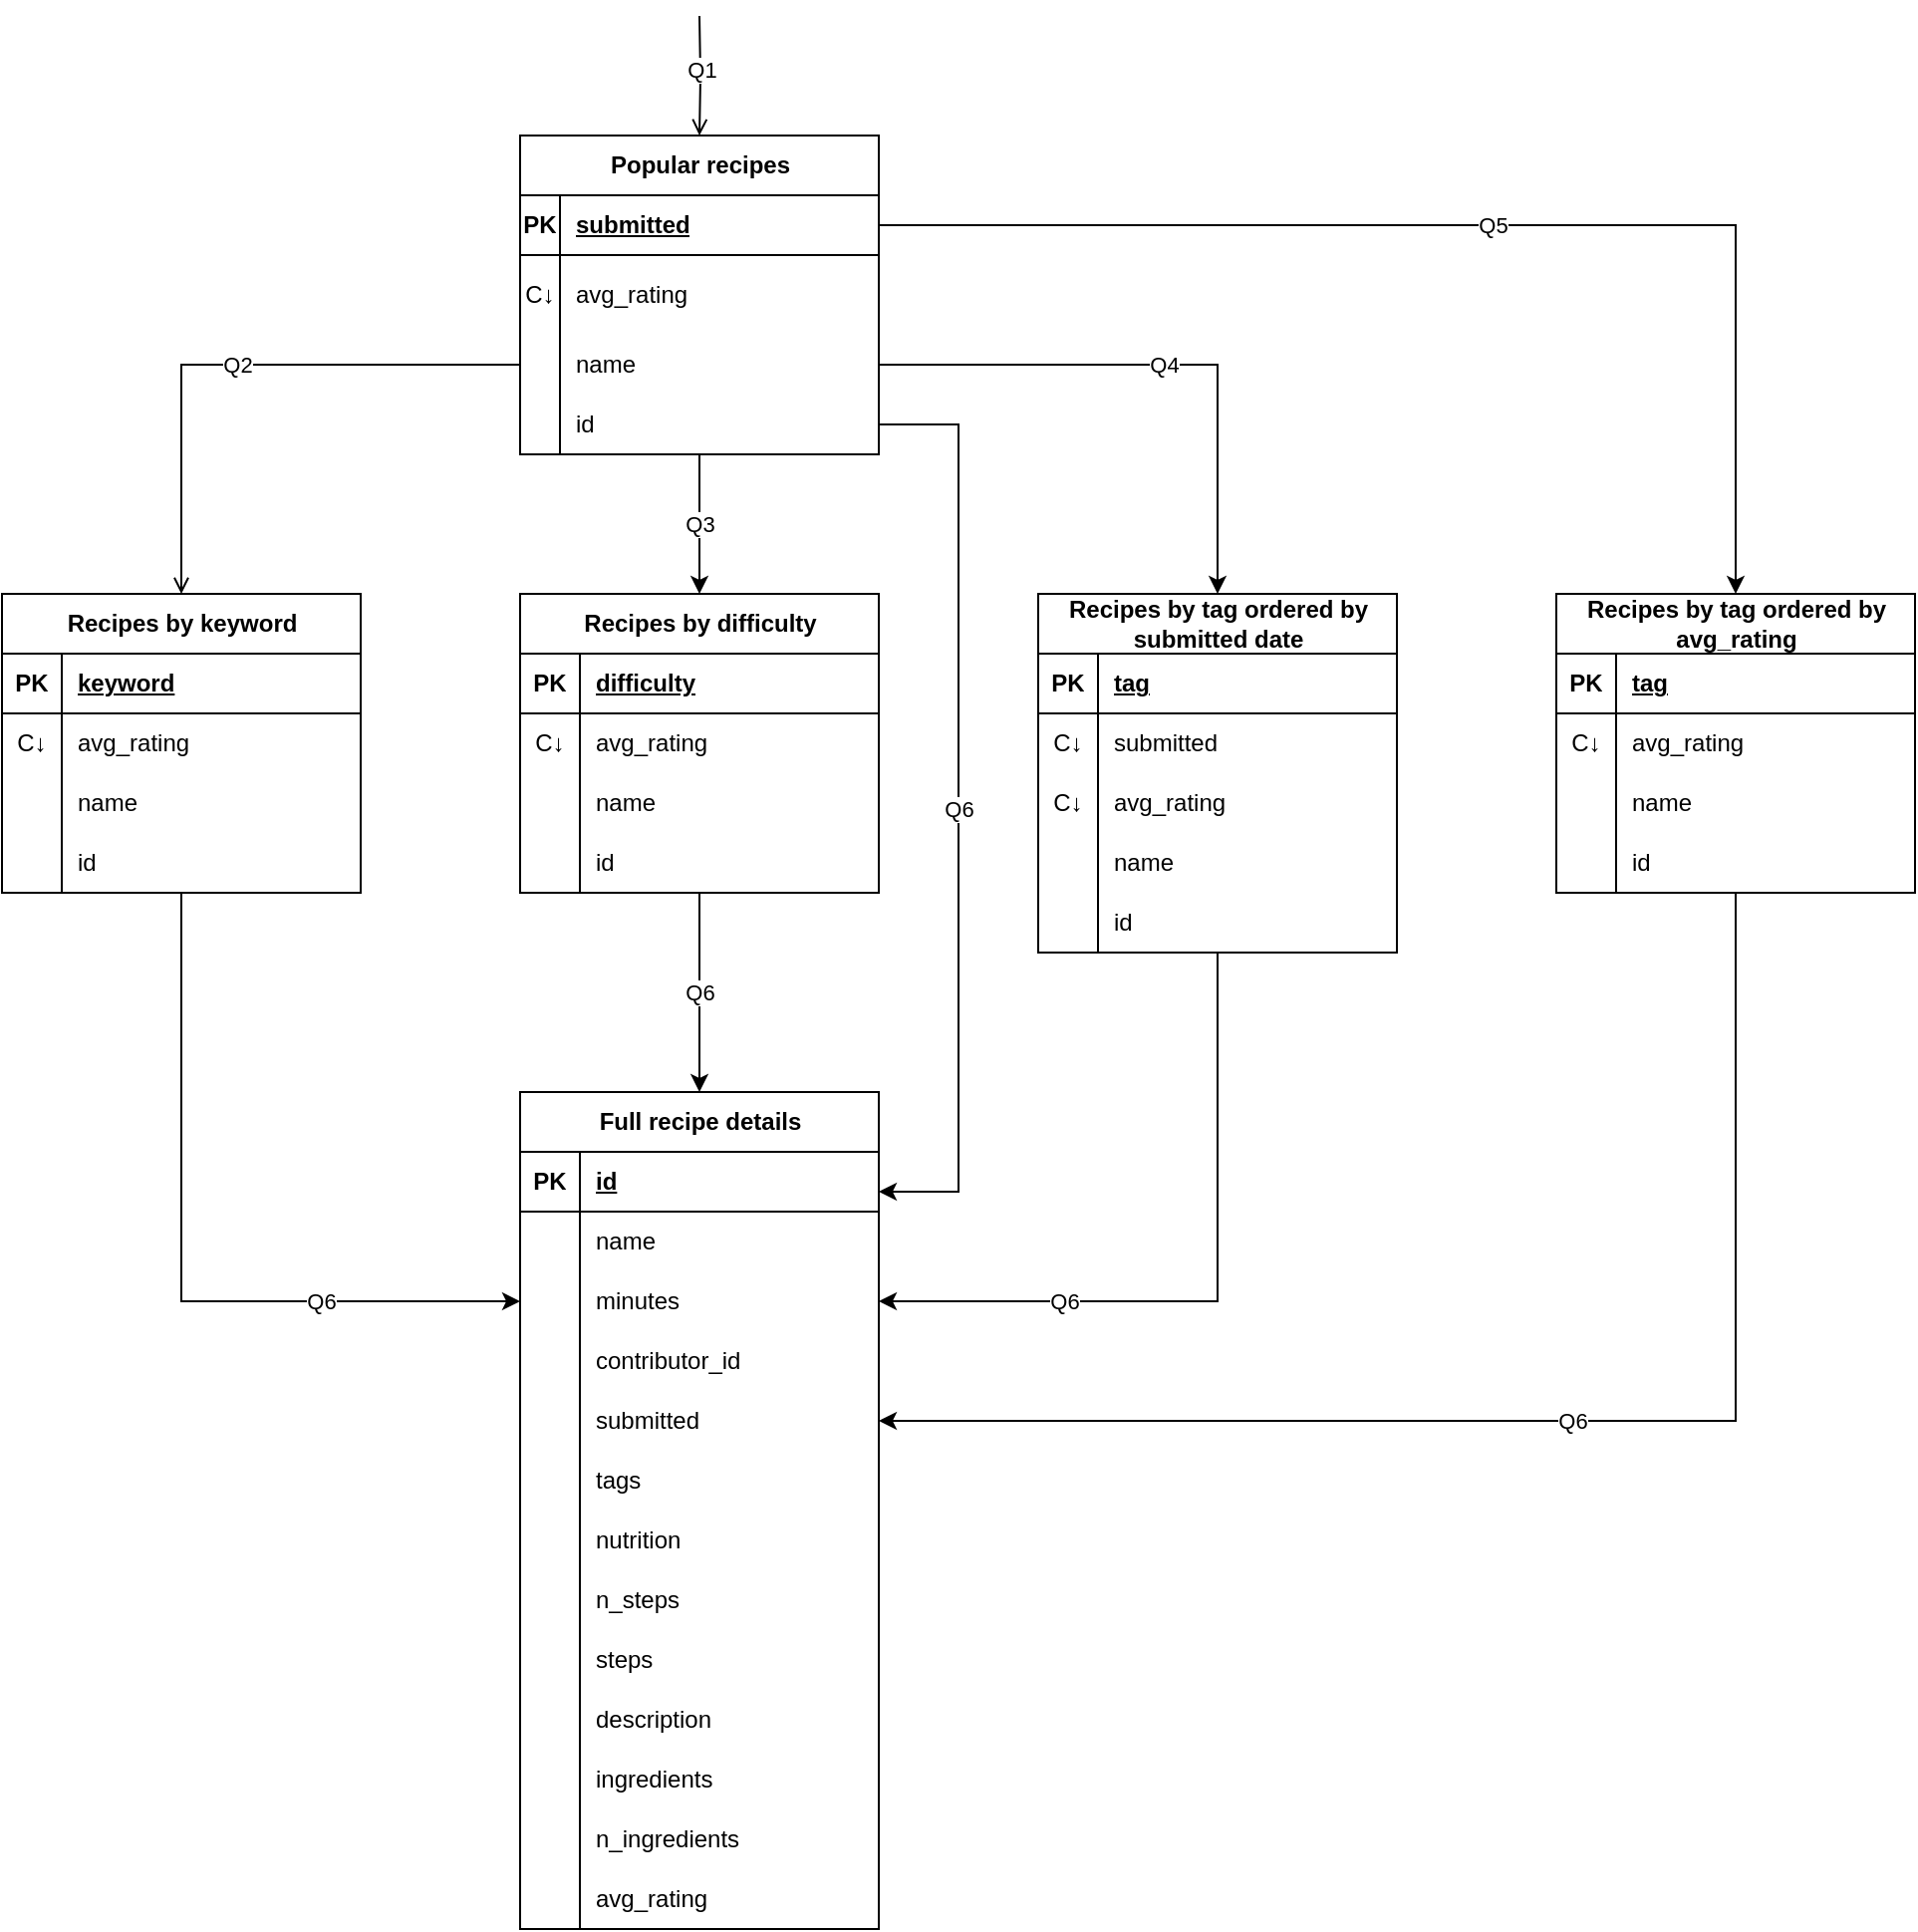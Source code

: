 <mxfile version="23.0.2" type="device">
  <diagram name="Page-1" id="6hwKLDNWwuWOvuHqGDfw">
    <mxGraphModel dx="558" dy="279" grid="1" gridSize="10" guides="1" tooltips="1" connect="1" arrows="1" fold="1" page="1" pageScale="1" pageWidth="850" pageHeight="1100" math="0" shadow="0">
      <root>
        <mxCell id="0" />
        <mxCell id="1" parent="0" />
        <mxCell id="nQAajFK6sMxwmJUlGg3Z-6" style="edgeStyle=orthogonalEdgeStyle;rounded=0;orthogonalLoop=1;jettySize=auto;html=1;endArrow=open;endFill=0;entryX=0.5;entryY=0;entryDx=0;entryDy=0;" parent="1" target="WrQfFYCen3MfVYNHYn8V-19" edge="1">
          <mxGeometry relative="1" as="geometry">
            <mxPoint x="280" y="60" as="targetPoint" />
            <mxPoint x="390" y="10" as="sourcePoint" />
          </mxGeometry>
        </mxCell>
        <mxCell id="nQAajFK6sMxwmJUlGg3Z-7" value="Q1" style="edgeLabel;html=1;align=center;verticalAlign=middle;resizable=0;points=[];fillColor=none;" parent="nQAajFK6sMxwmJUlGg3Z-6" vertex="1" connectable="0">
          <mxGeometry x="-0.118" relative="1" as="geometry">
            <mxPoint as="offset" />
          </mxGeometry>
        </mxCell>
        <mxCell id="nQAajFK6sMxwmJUlGg3Z-9" value="Q2" style="edgeStyle=orthogonalEdgeStyle;rounded=0;orthogonalLoop=1;jettySize=auto;html=1;endArrow=open;endFill=0;entryX=0.5;entryY=0;entryDx=0;entryDy=0;exitX=0;exitY=0.5;exitDx=0;exitDy=0;" parent="1" source="WrQfFYCen3MfVYNHYn8V-42" target="WrQfFYCen3MfVYNHYn8V-65" edge="1">
          <mxGeometry relative="1" as="geometry">
            <mxPoint x="30.0" y="260" as="targetPoint" />
            <mxPoint x="165" y="200" as="sourcePoint" />
          </mxGeometry>
        </mxCell>
        <mxCell id="WrQfFYCen3MfVYNHYn8V-19" value="Popular recipes" style="shape=table;startSize=30;container=1;collapsible=1;childLayout=tableLayout;fixedRows=1;rowLines=0;fontStyle=1;align=center;resizeLast=1;html=1;" parent="1" vertex="1">
          <mxGeometry x="300" y="70" width="180" height="160" as="geometry" />
        </mxCell>
        <mxCell id="WrQfFYCen3MfVYNHYn8V-20" value="" style="shape=tableRow;horizontal=0;startSize=0;swimlaneHead=0;swimlaneBody=0;fillColor=none;collapsible=0;dropTarget=0;points=[[0,0.5],[1,0.5]];portConstraint=eastwest;top=0;left=0;right=0;bottom=1;" parent="WrQfFYCen3MfVYNHYn8V-19" vertex="1">
          <mxGeometry y="30" width="180" height="30" as="geometry" />
        </mxCell>
        <mxCell id="WrQfFYCen3MfVYNHYn8V-21" value="PK" style="shape=partialRectangle;connectable=0;fillColor=none;top=0;left=0;bottom=0;right=0;fontStyle=1;overflow=hidden;whiteSpace=wrap;html=1;" parent="WrQfFYCen3MfVYNHYn8V-20" vertex="1">
          <mxGeometry width="20" height="30" as="geometry">
            <mxRectangle width="20" height="30" as="alternateBounds" />
          </mxGeometry>
        </mxCell>
        <mxCell id="WrQfFYCen3MfVYNHYn8V-22" value="submitted" style="shape=partialRectangle;connectable=0;fillColor=none;top=0;left=0;bottom=0;right=0;align=left;spacingLeft=6;fontStyle=5;overflow=hidden;whiteSpace=wrap;html=1;" parent="WrQfFYCen3MfVYNHYn8V-20" vertex="1">
          <mxGeometry x="20" width="160" height="30" as="geometry">
            <mxRectangle width="160" height="30" as="alternateBounds" />
          </mxGeometry>
        </mxCell>
        <mxCell id="WrQfFYCen3MfVYNHYn8V-23" value="" style="shape=tableRow;horizontal=0;startSize=0;swimlaneHead=0;swimlaneBody=0;fillColor=none;collapsible=0;dropTarget=0;points=[[0,0.5],[1,0.5]];portConstraint=eastwest;top=0;left=0;right=0;bottom=0;" parent="WrQfFYCen3MfVYNHYn8V-19" vertex="1">
          <mxGeometry y="60" width="180" height="40" as="geometry" />
        </mxCell>
        <mxCell id="WrQfFYCen3MfVYNHYn8V-24" value="C↓" style="shape=partialRectangle;connectable=0;fillColor=none;top=0;left=0;bottom=0;right=0;editable=1;overflow=hidden;whiteSpace=wrap;html=1;" parent="WrQfFYCen3MfVYNHYn8V-23" vertex="1">
          <mxGeometry width="20" height="40" as="geometry">
            <mxRectangle width="20" height="40" as="alternateBounds" />
          </mxGeometry>
        </mxCell>
        <mxCell id="WrQfFYCen3MfVYNHYn8V-25" value="avg_rating" style="shape=partialRectangle;connectable=0;fillColor=none;top=0;left=0;bottom=0;right=0;align=left;spacingLeft=6;overflow=hidden;whiteSpace=wrap;html=1;" parent="WrQfFYCen3MfVYNHYn8V-23" vertex="1">
          <mxGeometry x="20" width="160" height="40" as="geometry">
            <mxRectangle width="160" height="40" as="alternateBounds" />
          </mxGeometry>
        </mxCell>
        <mxCell id="WrQfFYCen3MfVYNHYn8V-42" style="shape=tableRow;horizontal=0;startSize=0;swimlaneHead=0;swimlaneBody=0;fillColor=none;collapsible=0;dropTarget=0;points=[[0,0.5],[1,0.5]];portConstraint=eastwest;top=0;left=0;right=0;bottom=0;" parent="WrQfFYCen3MfVYNHYn8V-19" vertex="1">
          <mxGeometry y="100" width="180" height="30" as="geometry" />
        </mxCell>
        <mxCell id="WrQfFYCen3MfVYNHYn8V-43" style="shape=partialRectangle;connectable=0;fillColor=none;top=0;left=0;bottom=0;right=0;editable=1;overflow=hidden;whiteSpace=wrap;html=1;" parent="WrQfFYCen3MfVYNHYn8V-42" vertex="1">
          <mxGeometry width="20" height="30" as="geometry">
            <mxRectangle width="20" height="30" as="alternateBounds" />
          </mxGeometry>
        </mxCell>
        <mxCell id="WrQfFYCen3MfVYNHYn8V-44" value="name" style="shape=partialRectangle;connectable=0;fillColor=none;top=0;left=0;bottom=0;right=0;align=left;spacingLeft=6;overflow=hidden;whiteSpace=wrap;html=1;" parent="WrQfFYCen3MfVYNHYn8V-42" vertex="1">
          <mxGeometry x="20" width="160" height="30" as="geometry">
            <mxRectangle width="160" height="30" as="alternateBounds" />
          </mxGeometry>
        </mxCell>
        <mxCell id="IxsHyKI5YdwzRICOaPoW-33" style="shape=tableRow;horizontal=0;startSize=0;swimlaneHead=0;swimlaneBody=0;fillColor=none;collapsible=0;dropTarget=0;points=[[0,0.5],[1,0.5]];portConstraint=eastwest;top=0;left=0;right=0;bottom=0;" vertex="1" parent="WrQfFYCen3MfVYNHYn8V-19">
          <mxGeometry y="130" width="180" height="30" as="geometry" />
        </mxCell>
        <mxCell id="IxsHyKI5YdwzRICOaPoW-34" style="shape=partialRectangle;connectable=0;fillColor=none;top=0;left=0;bottom=0;right=0;editable=1;overflow=hidden;whiteSpace=wrap;html=1;" vertex="1" parent="IxsHyKI5YdwzRICOaPoW-33">
          <mxGeometry width="20" height="30" as="geometry">
            <mxRectangle width="20" height="30" as="alternateBounds" />
          </mxGeometry>
        </mxCell>
        <mxCell id="IxsHyKI5YdwzRICOaPoW-35" value="id" style="shape=partialRectangle;connectable=0;fillColor=none;top=0;left=0;bottom=0;right=0;align=left;spacingLeft=6;overflow=hidden;whiteSpace=wrap;html=1;" vertex="1" parent="IxsHyKI5YdwzRICOaPoW-33">
          <mxGeometry x="20" width="160" height="30" as="geometry">
            <mxRectangle width="160" height="30" as="alternateBounds" />
          </mxGeometry>
        </mxCell>
        <mxCell id="WrQfFYCen3MfVYNHYn8V-206" value="Q6" style="edgeStyle=orthogonalEdgeStyle;rounded=0;orthogonalLoop=1;jettySize=auto;html=1;entryX=0;entryY=0.5;entryDx=0;entryDy=0;" parent="1" source="WrQfFYCen3MfVYNHYn8V-65" target="WrQfFYCen3MfVYNHYn8V-137" edge="1">
          <mxGeometry x="0.463" relative="1" as="geometry">
            <mxPoint as="offset" />
          </mxGeometry>
        </mxCell>
        <mxCell id="WrQfFYCen3MfVYNHYn8V-65" value="Recipes by keyword" style="shape=table;startSize=30;container=1;collapsible=1;childLayout=tableLayout;fixedRows=1;rowLines=0;fontStyle=1;align=center;resizeLast=1;html=1;" parent="1" vertex="1">
          <mxGeometry x="40" y="300" width="180" height="150" as="geometry" />
        </mxCell>
        <mxCell id="WrQfFYCen3MfVYNHYn8V-66" value="" style="shape=tableRow;horizontal=0;startSize=0;swimlaneHead=0;swimlaneBody=0;fillColor=none;collapsible=0;dropTarget=0;points=[[0,0.5],[1,0.5]];portConstraint=eastwest;top=0;left=0;right=0;bottom=1;" parent="WrQfFYCen3MfVYNHYn8V-65" vertex="1">
          <mxGeometry y="30" width="180" height="30" as="geometry" />
        </mxCell>
        <mxCell id="WrQfFYCen3MfVYNHYn8V-67" value="PK" style="shape=partialRectangle;connectable=0;fillColor=none;top=0;left=0;bottom=0;right=0;fontStyle=1;overflow=hidden;whiteSpace=wrap;html=1;" parent="WrQfFYCen3MfVYNHYn8V-66" vertex="1">
          <mxGeometry width="30" height="30" as="geometry">
            <mxRectangle width="30" height="30" as="alternateBounds" />
          </mxGeometry>
        </mxCell>
        <mxCell id="WrQfFYCen3MfVYNHYn8V-68" value="keyword" style="shape=partialRectangle;connectable=0;fillColor=none;top=0;left=0;bottom=0;right=0;align=left;spacingLeft=6;fontStyle=5;overflow=hidden;whiteSpace=wrap;html=1;" parent="WrQfFYCen3MfVYNHYn8V-66" vertex="1">
          <mxGeometry x="30" width="150" height="30" as="geometry">
            <mxRectangle width="150" height="30" as="alternateBounds" />
          </mxGeometry>
        </mxCell>
        <mxCell id="WrQfFYCen3MfVYNHYn8V-69" value="" style="shape=tableRow;horizontal=0;startSize=0;swimlaneHead=0;swimlaneBody=0;fillColor=none;collapsible=0;dropTarget=0;points=[[0,0.5],[1,0.5]];portConstraint=eastwest;top=0;left=0;right=0;bottom=0;" parent="WrQfFYCen3MfVYNHYn8V-65" vertex="1">
          <mxGeometry y="60" width="180" height="30" as="geometry" />
        </mxCell>
        <mxCell id="WrQfFYCen3MfVYNHYn8V-70" value="C↓" style="shape=partialRectangle;connectable=0;fillColor=none;top=0;left=0;bottom=0;right=0;editable=1;overflow=hidden;whiteSpace=wrap;html=1;" parent="WrQfFYCen3MfVYNHYn8V-69" vertex="1">
          <mxGeometry width="30" height="30" as="geometry">
            <mxRectangle width="30" height="30" as="alternateBounds" />
          </mxGeometry>
        </mxCell>
        <mxCell id="WrQfFYCen3MfVYNHYn8V-71" value="avg_rating" style="shape=partialRectangle;connectable=0;fillColor=none;top=0;left=0;bottom=0;right=0;align=left;spacingLeft=6;overflow=hidden;whiteSpace=wrap;html=1;" parent="WrQfFYCen3MfVYNHYn8V-69" vertex="1">
          <mxGeometry x="30" width="150" height="30" as="geometry">
            <mxRectangle width="150" height="30" as="alternateBounds" />
          </mxGeometry>
        </mxCell>
        <mxCell id="Vr9xZKLskqYSx0GjoUXN-8" style="shape=tableRow;horizontal=0;startSize=0;swimlaneHead=0;swimlaneBody=0;fillColor=none;collapsible=0;dropTarget=0;points=[[0,0.5],[1,0.5]];portConstraint=eastwest;top=0;left=0;right=0;bottom=0;" parent="WrQfFYCen3MfVYNHYn8V-65" vertex="1">
          <mxGeometry y="90" width="180" height="30" as="geometry" />
        </mxCell>
        <mxCell id="Vr9xZKLskqYSx0GjoUXN-9" style="shape=partialRectangle;connectable=0;fillColor=none;top=0;left=0;bottom=0;right=0;editable=1;overflow=hidden;whiteSpace=wrap;html=1;" parent="Vr9xZKLskqYSx0GjoUXN-8" vertex="1">
          <mxGeometry width="30" height="30" as="geometry">
            <mxRectangle width="30" height="30" as="alternateBounds" />
          </mxGeometry>
        </mxCell>
        <mxCell id="Vr9xZKLskqYSx0GjoUXN-10" value="name" style="shape=partialRectangle;connectable=0;fillColor=none;top=0;left=0;bottom=0;right=0;align=left;spacingLeft=6;overflow=hidden;whiteSpace=wrap;html=1;" parent="Vr9xZKLskqYSx0GjoUXN-8" vertex="1">
          <mxGeometry x="30" width="150" height="30" as="geometry">
            <mxRectangle width="150" height="30" as="alternateBounds" />
          </mxGeometry>
        </mxCell>
        <mxCell id="IxsHyKI5YdwzRICOaPoW-36" style="shape=tableRow;horizontal=0;startSize=0;swimlaneHead=0;swimlaneBody=0;fillColor=none;collapsible=0;dropTarget=0;points=[[0,0.5],[1,0.5]];portConstraint=eastwest;top=0;left=0;right=0;bottom=0;" vertex="1" parent="WrQfFYCen3MfVYNHYn8V-65">
          <mxGeometry y="120" width="180" height="30" as="geometry" />
        </mxCell>
        <mxCell id="IxsHyKI5YdwzRICOaPoW-37" style="shape=partialRectangle;connectable=0;fillColor=none;top=0;left=0;bottom=0;right=0;editable=1;overflow=hidden;whiteSpace=wrap;html=1;" vertex="1" parent="IxsHyKI5YdwzRICOaPoW-36">
          <mxGeometry width="30" height="30" as="geometry">
            <mxRectangle width="30" height="30" as="alternateBounds" />
          </mxGeometry>
        </mxCell>
        <mxCell id="IxsHyKI5YdwzRICOaPoW-38" value="id" style="shape=partialRectangle;connectable=0;fillColor=none;top=0;left=0;bottom=0;right=0;align=left;spacingLeft=6;overflow=hidden;whiteSpace=wrap;html=1;" vertex="1" parent="IxsHyKI5YdwzRICOaPoW-36">
          <mxGeometry x="30" width="150" height="30" as="geometry">
            <mxRectangle width="150" height="30" as="alternateBounds" />
          </mxGeometry>
        </mxCell>
        <mxCell id="IxsHyKI5YdwzRICOaPoW-22" value="Q6" style="edgeStyle=orthogonalEdgeStyle;rounded=0;orthogonalLoop=1;jettySize=auto;html=1;exitX=0.5;exitY=1;exitDx=0;exitDy=0;entryX=0.5;entryY=0;entryDx=0;entryDy=0;" edge="1" parent="1" source="WrQfFYCen3MfVYNHYn8V-81" target="WrQfFYCen3MfVYNHYn8V-133">
          <mxGeometry relative="1" as="geometry" />
        </mxCell>
        <mxCell id="WrQfFYCen3MfVYNHYn8V-81" value="Recipes by difficulty" style="shape=table;startSize=30;container=1;collapsible=1;childLayout=tableLayout;fixedRows=1;rowLines=0;fontStyle=1;align=center;resizeLast=1;html=1;" parent="1" vertex="1">
          <mxGeometry x="300" y="300" width="180" height="150" as="geometry" />
        </mxCell>
        <mxCell id="WrQfFYCen3MfVYNHYn8V-82" value="" style="shape=tableRow;horizontal=0;startSize=0;swimlaneHead=0;swimlaneBody=0;fillColor=none;collapsible=0;dropTarget=0;points=[[0,0.5],[1,0.5]];portConstraint=eastwest;top=0;left=0;right=0;bottom=1;" parent="WrQfFYCen3MfVYNHYn8V-81" vertex="1">
          <mxGeometry y="30" width="180" height="30" as="geometry" />
        </mxCell>
        <mxCell id="WrQfFYCen3MfVYNHYn8V-83" value="PK" style="shape=partialRectangle;connectable=0;fillColor=none;top=0;left=0;bottom=0;right=0;fontStyle=1;overflow=hidden;whiteSpace=wrap;html=1;" parent="WrQfFYCen3MfVYNHYn8V-82" vertex="1">
          <mxGeometry width="30" height="30" as="geometry">
            <mxRectangle width="30" height="30" as="alternateBounds" />
          </mxGeometry>
        </mxCell>
        <mxCell id="WrQfFYCen3MfVYNHYn8V-84" value="difficulty" style="shape=partialRectangle;connectable=0;fillColor=none;top=0;left=0;bottom=0;right=0;align=left;spacingLeft=6;fontStyle=5;overflow=hidden;whiteSpace=wrap;html=1;" parent="WrQfFYCen3MfVYNHYn8V-82" vertex="1">
          <mxGeometry x="30" width="150" height="30" as="geometry">
            <mxRectangle width="150" height="30" as="alternateBounds" />
          </mxGeometry>
        </mxCell>
        <mxCell id="WrQfFYCen3MfVYNHYn8V-85" value="" style="shape=tableRow;horizontal=0;startSize=0;swimlaneHead=0;swimlaneBody=0;fillColor=none;collapsible=0;dropTarget=0;points=[[0,0.5],[1,0.5]];portConstraint=eastwest;top=0;left=0;right=0;bottom=0;" parent="WrQfFYCen3MfVYNHYn8V-81" vertex="1">
          <mxGeometry y="60" width="180" height="30" as="geometry" />
        </mxCell>
        <mxCell id="WrQfFYCen3MfVYNHYn8V-86" value="C↓" style="shape=partialRectangle;connectable=0;fillColor=none;top=0;left=0;bottom=0;right=0;editable=1;overflow=hidden;whiteSpace=wrap;html=1;" parent="WrQfFYCen3MfVYNHYn8V-85" vertex="1">
          <mxGeometry width="30" height="30" as="geometry">
            <mxRectangle width="30" height="30" as="alternateBounds" />
          </mxGeometry>
        </mxCell>
        <mxCell id="WrQfFYCen3MfVYNHYn8V-87" value="avg_rating" style="shape=partialRectangle;connectable=0;fillColor=none;top=0;left=0;bottom=0;right=0;align=left;spacingLeft=6;overflow=hidden;whiteSpace=wrap;html=1;" parent="WrQfFYCen3MfVYNHYn8V-85" vertex="1">
          <mxGeometry x="30" width="150" height="30" as="geometry">
            <mxRectangle width="150" height="30" as="alternateBounds" />
          </mxGeometry>
        </mxCell>
        <mxCell id="WrQfFYCen3MfVYNHYn8V-91" value="" style="shape=tableRow;horizontal=0;startSize=0;swimlaneHead=0;swimlaneBody=0;fillColor=none;collapsible=0;dropTarget=0;points=[[0,0.5],[1,0.5]];portConstraint=eastwest;top=0;left=0;right=0;bottom=0;" parent="WrQfFYCen3MfVYNHYn8V-81" vertex="1">
          <mxGeometry y="90" width="180" height="30" as="geometry" />
        </mxCell>
        <mxCell id="WrQfFYCen3MfVYNHYn8V-92" value="" style="shape=partialRectangle;connectable=0;fillColor=none;top=0;left=0;bottom=0;right=0;editable=1;overflow=hidden;whiteSpace=wrap;html=1;" parent="WrQfFYCen3MfVYNHYn8V-91" vertex="1">
          <mxGeometry width="30" height="30" as="geometry">
            <mxRectangle width="30" height="30" as="alternateBounds" />
          </mxGeometry>
        </mxCell>
        <mxCell id="WrQfFYCen3MfVYNHYn8V-93" value="name" style="shape=partialRectangle;connectable=0;fillColor=none;top=0;left=0;bottom=0;right=0;align=left;spacingLeft=6;overflow=hidden;whiteSpace=wrap;html=1;" parent="WrQfFYCen3MfVYNHYn8V-91" vertex="1">
          <mxGeometry x="30" width="150" height="30" as="geometry">
            <mxRectangle width="150" height="30" as="alternateBounds" />
          </mxGeometry>
        </mxCell>
        <mxCell id="IxsHyKI5YdwzRICOaPoW-30" style="shape=tableRow;horizontal=0;startSize=0;swimlaneHead=0;swimlaneBody=0;fillColor=none;collapsible=0;dropTarget=0;points=[[0,0.5],[1,0.5]];portConstraint=eastwest;top=0;left=0;right=0;bottom=0;" vertex="1" parent="WrQfFYCen3MfVYNHYn8V-81">
          <mxGeometry y="120" width="180" height="30" as="geometry" />
        </mxCell>
        <mxCell id="IxsHyKI5YdwzRICOaPoW-31" style="shape=partialRectangle;connectable=0;fillColor=none;top=0;left=0;bottom=0;right=0;editable=1;overflow=hidden;whiteSpace=wrap;html=1;" vertex="1" parent="IxsHyKI5YdwzRICOaPoW-30">
          <mxGeometry width="30" height="30" as="geometry">
            <mxRectangle width="30" height="30" as="alternateBounds" />
          </mxGeometry>
        </mxCell>
        <mxCell id="IxsHyKI5YdwzRICOaPoW-32" value="id" style="shape=partialRectangle;connectable=0;fillColor=none;top=0;left=0;bottom=0;right=0;align=left;spacingLeft=6;overflow=hidden;whiteSpace=wrap;html=1;" vertex="1" parent="IxsHyKI5YdwzRICOaPoW-30">
          <mxGeometry x="30" width="150" height="30" as="geometry">
            <mxRectangle width="150" height="30" as="alternateBounds" />
          </mxGeometry>
        </mxCell>
        <mxCell id="WrQfFYCen3MfVYNHYn8V-207" value="Q6" style="edgeStyle=orthogonalEdgeStyle;rounded=0;orthogonalLoop=1;jettySize=auto;html=1;entryX=1;entryY=0.5;entryDx=0;entryDy=0;" parent="1" source="WrQfFYCen3MfVYNHYn8V-97" target="WrQfFYCen3MfVYNHYn8V-137" edge="1">
          <mxGeometry x="0.463" relative="1" as="geometry">
            <mxPoint as="offset" />
          </mxGeometry>
        </mxCell>
        <mxCell id="WrQfFYCen3MfVYNHYn8V-97" value="Recipes by tag ordered by&lt;br&gt;submitted date" style="shape=table;startSize=30;container=1;collapsible=1;childLayout=tableLayout;fixedRows=1;rowLines=0;fontStyle=1;align=center;resizeLast=1;html=1;" parent="1" vertex="1">
          <mxGeometry x="560" y="300" width="180" height="180" as="geometry" />
        </mxCell>
        <mxCell id="WrQfFYCen3MfVYNHYn8V-98" value="" style="shape=tableRow;horizontal=0;startSize=0;swimlaneHead=0;swimlaneBody=0;fillColor=none;collapsible=0;dropTarget=0;points=[[0,0.5],[1,0.5]];portConstraint=eastwest;top=0;left=0;right=0;bottom=1;" parent="WrQfFYCen3MfVYNHYn8V-97" vertex="1">
          <mxGeometry y="30" width="180" height="30" as="geometry" />
        </mxCell>
        <mxCell id="WrQfFYCen3MfVYNHYn8V-99" value="PK" style="shape=partialRectangle;connectable=0;fillColor=none;top=0;left=0;bottom=0;right=0;fontStyle=1;overflow=hidden;whiteSpace=wrap;html=1;" parent="WrQfFYCen3MfVYNHYn8V-98" vertex="1">
          <mxGeometry width="30" height="30" as="geometry">
            <mxRectangle width="30" height="30" as="alternateBounds" />
          </mxGeometry>
        </mxCell>
        <mxCell id="WrQfFYCen3MfVYNHYn8V-100" value="tag" style="shape=partialRectangle;connectable=0;fillColor=none;top=0;left=0;bottom=0;right=0;align=left;spacingLeft=6;fontStyle=5;overflow=hidden;whiteSpace=wrap;html=1;" parent="WrQfFYCen3MfVYNHYn8V-98" vertex="1">
          <mxGeometry x="30" width="150" height="30" as="geometry">
            <mxRectangle width="150" height="30" as="alternateBounds" />
          </mxGeometry>
        </mxCell>
        <mxCell id="WrQfFYCen3MfVYNHYn8V-101" value="" style="shape=tableRow;horizontal=0;startSize=0;swimlaneHead=0;swimlaneBody=0;fillColor=none;collapsible=0;dropTarget=0;points=[[0,0.5],[1,0.5]];portConstraint=eastwest;top=0;left=0;right=0;bottom=0;" parent="WrQfFYCen3MfVYNHYn8V-97" vertex="1">
          <mxGeometry y="60" width="180" height="30" as="geometry" />
        </mxCell>
        <mxCell id="WrQfFYCen3MfVYNHYn8V-102" value="C↓" style="shape=partialRectangle;connectable=0;fillColor=none;top=0;left=0;bottom=0;right=0;editable=1;overflow=hidden;whiteSpace=wrap;html=1;" parent="WrQfFYCen3MfVYNHYn8V-101" vertex="1">
          <mxGeometry width="30" height="30" as="geometry">
            <mxRectangle width="30" height="30" as="alternateBounds" />
          </mxGeometry>
        </mxCell>
        <mxCell id="WrQfFYCen3MfVYNHYn8V-103" value="submitted" style="shape=partialRectangle;connectable=0;fillColor=none;top=0;left=0;bottom=0;right=0;align=left;spacingLeft=6;overflow=hidden;whiteSpace=wrap;html=1;" parent="WrQfFYCen3MfVYNHYn8V-101" vertex="1">
          <mxGeometry x="30" width="150" height="30" as="geometry">
            <mxRectangle width="150" height="30" as="alternateBounds" />
          </mxGeometry>
        </mxCell>
        <mxCell id="Vr9xZKLskqYSx0GjoUXN-1" style="shape=tableRow;horizontal=0;startSize=0;swimlaneHead=0;swimlaneBody=0;fillColor=none;collapsible=0;dropTarget=0;points=[[0,0.5],[1,0.5]];portConstraint=eastwest;top=0;left=0;right=0;bottom=0;" parent="WrQfFYCen3MfVYNHYn8V-97" vertex="1">
          <mxGeometry y="90" width="180" height="30" as="geometry" />
        </mxCell>
        <mxCell id="Vr9xZKLskqYSx0GjoUXN-2" value="C↓" style="shape=partialRectangle;connectable=0;fillColor=none;top=0;left=0;bottom=0;right=0;editable=1;overflow=hidden;whiteSpace=wrap;html=1;" parent="Vr9xZKLskqYSx0GjoUXN-1" vertex="1">
          <mxGeometry width="30" height="30" as="geometry">
            <mxRectangle width="30" height="30" as="alternateBounds" />
          </mxGeometry>
        </mxCell>
        <mxCell id="Vr9xZKLskqYSx0GjoUXN-3" value="avg_rating" style="shape=partialRectangle;connectable=0;fillColor=none;top=0;left=0;bottom=0;right=0;align=left;spacingLeft=6;overflow=hidden;whiteSpace=wrap;html=1;" parent="Vr9xZKLskqYSx0GjoUXN-1" vertex="1">
          <mxGeometry x="30" width="150" height="30" as="geometry">
            <mxRectangle width="150" height="30" as="alternateBounds" />
          </mxGeometry>
        </mxCell>
        <mxCell id="WrQfFYCen3MfVYNHYn8V-104" style="shape=tableRow;horizontal=0;startSize=0;swimlaneHead=0;swimlaneBody=0;fillColor=none;collapsible=0;dropTarget=0;points=[[0,0.5],[1,0.5]];portConstraint=eastwest;top=0;left=0;right=0;bottom=0;" parent="WrQfFYCen3MfVYNHYn8V-97" vertex="1">
          <mxGeometry y="120" width="180" height="30" as="geometry" />
        </mxCell>
        <mxCell id="WrQfFYCen3MfVYNHYn8V-105" style="shape=partialRectangle;connectable=0;fillColor=none;top=0;left=0;bottom=0;right=0;editable=1;overflow=hidden;whiteSpace=wrap;html=1;" parent="WrQfFYCen3MfVYNHYn8V-104" vertex="1">
          <mxGeometry width="30" height="30" as="geometry">
            <mxRectangle width="30" height="30" as="alternateBounds" />
          </mxGeometry>
        </mxCell>
        <mxCell id="WrQfFYCen3MfVYNHYn8V-106" value="name" style="shape=partialRectangle;connectable=0;fillColor=none;top=0;left=0;bottom=0;right=0;align=left;spacingLeft=6;overflow=hidden;whiteSpace=wrap;html=1;" parent="WrQfFYCen3MfVYNHYn8V-104" vertex="1">
          <mxGeometry x="30" width="150" height="30" as="geometry">
            <mxRectangle width="150" height="30" as="alternateBounds" />
          </mxGeometry>
        </mxCell>
        <mxCell id="IxsHyKI5YdwzRICOaPoW-40" style="shape=tableRow;horizontal=0;startSize=0;swimlaneHead=0;swimlaneBody=0;fillColor=none;collapsible=0;dropTarget=0;points=[[0,0.5],[1,0.5]];portConstraint=eastwest;top=0;left=0;right=0;bottom=0;" vertex="1" parent="WrQfFYCen3MfVYNHYn8V-97">
          <mxGeometry y="150" width="180" height="30" as="geometry" />
        </mxCell>
        <mxCell id="IxsHyKI5YdwzRICOaPoW-41" style="shape=partialRectangle;connectable=0;fillColor=none;top=0;left=0;bottom=0;right=0;editable=1;overflow=hidden;whiteSpace=wrap;html=1;" vertex="1" parent="IxsHyKI5YdwzRICOaPoW-40">
          <mxGeometry width="30" height="30" as="geometry">
            <mxRectangle width="30" height="30" as="alternateBounds" />
          </mxGeometry>
        </mxCell>
        <mxCell id="IxsHyKI5YdwzRICOaPoW-42" value="id" style="shape=partialRectangle;connectable=0;fillColor=none;top=0;left=0;bottom=0;right=0;align=left;spacingLeft=6;overflow=hidden;whiteSpace=wrap;html=1;" vertex="1" parent="IxsHyKI5YdwzRICOaPoW-40">
          <mxGeometry x="30" width="150" height="30" as="geometry">
            <mxRectangle width="150" height="30" as="alternateBounds" />
          </mxGeometry>
        </mxCell>
        <mxCell id="WrQfFYCen3MfVYNHYn8V-115" value="Q3" style="edgeStyle=orthogonalEdgeStyle;rounded=0;orthogonalLoop=1;jettySize=auto;html=1;entryX=0.5;entryY=0;entryDx=0;entryDy=0;" parent="1" source="WrQfFYCen3MfVYNHYn8V-19" target="WrQfFYCen3MfVYNHYn8V-81" edge="1">
          <mxGeometry relative="1" as="geometry">
            <mxPoint x="400" y="140" as="sourcePoint" />
          </mxGeometry>
        </mxCell>
        <mxCell id="WrQfFYCen3MfVYNHYn8V-116" value="Q4" style="edgeStyle=orthogonalEdgeStyle;rounded=0;orthogonalLoop=1;jettySize=auto;html=1;exitX=1;exitY=0.5;exitDx=0;exitDy=0;entryX=0.5;entryY=0;entryDx=0;entryDy=0;" parent="1" source="WrQfFYCen3MfVYNHYn8V-42" target="WrQfFYCen3MfVYNHYn8V-97" edge="1">
          <mxGeometry relative="1" as="geometry" />
        </mxCell>
        <mxCell id="WrQfFYCen3MfVYNHYn8V-133" value="Full recipe details" style="shape=table;startSize=30;container=1;collapsible=1;childLayout=tableLayout;fixedRows=1;rowLines=0;fontStyle=1;align=center;resizeLast=1;html=1;" parent="1" vertex="1">
          <mxGeometry x="300" y="550" width="180" height="420" as="geometry" />
        </mxCell>
        <mxCell id="WrQfFYCen3MfVYNHYn8V-134" value="" style="shape=tableRow;horizontal=0;startSize=0;swimlaneHead=0;swimlaneBody=0;fillColor=none;collapsible=0;dropTarget=0;points=[[0,0.5],[1,0.5]];portConstraint=eastwest;top=0;left=0;right=0;bottom=1;" parent="WrQfFYCen3MfVYNHYn8V-133" vertex="1">
          <mxGeometry y="30" width="180" height="30" as="geometry" />
        </mxCell>
        <mxCell id="WrQfFYCen3MfVYNHYn8V-135" value="PK" style="shape=partialRectangle;connectable=0;fillColor=none;top=0;left=0;bottom=0;right=0;fontStyle=1;overflow=hidden;whiteSpace=wrap;html=1;" parent="WrQfFYCen3MfVYNHYn8V-134" vertex="1">
          <mxGeometry width="30" height="30" as="geometry">
            <mxRectangle width="30" height="30" as="alternateBounds" />
          </mxGeometry>
        </mxCell>
        <mxCell id="WrQfFYCen3MfVYNHYn8V-136" value="id" style="shape=partialRectangle;connectable=0;fillColor=none;top=0;left=0;bottom=0;right=0;align=left;spacingLeft=6;fontStyle=5;overflow=hidden;whiteSpace=wrap;html=1;" parent="WrQfFYCen3MfVYNHYn8V-134" vertex="1">
          <mxGeometry x="30" width="150" height="30" as="geometry">
            <mxRectangle width="150" height="30" as="alternateBounds" />
          </mxGeometry>
        </mxCell>
        <mxCell id="WrQfFYCen3MfVYNHYn8V-140" style="shape=tableRow;horizontal=0;startSize=0;swimlaneHead=0;swimlaneBody=0;fillColor=none;collapsible=0;dropTarget=0;points=[[0,0.5],[1,0.5]];portConstraint=eastwest;top=0;left=0;right=0;bottom=0;" parent="WrQfFYCen3MfVYNHYn8V-133" vertex="1">
          <mxGeometry y="60" width="180" height="30" as="geometry" />
        </mxCell>
        <mxCell id="WrQfFYCen3MfVYNHYn8V-141" style="shape=partialRectangle;connectable=0;fillColor=none;top=0;left=0;bottom=0;right=0;editable=1;overflow=hidden;whiteSpace=wrap;html=1;" parent="WrQfFYCen3MfVYNHYn8V-140" vertex="1">
          <mxGeometry width="30" height="30" as="geometry">
            <mxRectangle width="30" height="30" as="alternateBounds" />
          </mxGeometry>
        </mxCell>
        <mxCell id="WrQfFYCen3MfVYNHYn8V-142" value="name" style="shape=partialRectangle;connectable=0;fillColor=none;top=0;left=0;bottom=0;right=0;align=left;spacingLeft=6;overflow=hidden;whiteSpace=wrap;html=1;" parent="WrQfFYCen3MfVYNHYn8V-140" vertex="1">
          <mxGeometry x="30" width="150" height="30" as="geometry">
            <mxRectangle width="150" height="30" as="alternateBounds" />
          </mxGeometry>
        </mxCell>
        <mxCell id="WrQfFYCen3MfVYNHYn8V-137" value="" style="shape=tableRow;horizontal=0;startSize=0;swimlaneHead=0;swimlaneBody=0;fillColor=none;collapsible=0;dropTarget=0;points=[[0,0.5],[1,0.5]];portConstraint=eastwest;top=0;left=0;right=0;bottom=0;" parent="WrQfFYCen3MfVYNHYn8V-133" vertex="1">
          <mxGeometry y="90" width="180" height="30" as="geometry" />
        </mxCell>
        <mxCell id="WrQfFYCen3MfVYNHYn8V-138" value="" style="shape=partialRectangle;connectable=0;fillColor=none;top=0;left=0;bottom=0;right=0;editable=1;overflow=hidden;whiteSpace=wrap;html=1;" parent="WrQfFYCen3MfVYNHYn8V-137" vertex="1">
          <mxGeometry width="30" height="30" as="geometry">
            <mxRectangle width="30" height="30" as="alternateBounds" />
          </mxGeometry>
        </mxCell>
        <mxCell id="WrQfFYCen3MfVYNHYn8V-139" value="minutes" style="shape=partialRectangle;connectable=0;fillColor=none;top=0;left=0;bottom=0;right=0;align=left;spacingLeft=6;overflow=hidden;whiteSpace=wrap;html=1;" parent="WrQfFYCen3MfVYNHYn8V-137" vertex="1">
          <mxGeometry x="30" width="150" height="30" as="geometry">
            <mxRectangle width="150" height="30" as="alternateBounds" />
          </mxGeometry>
        </mxCell>
        <mxCell id="WrQfFYCen3MfVYNHYn8V-143" value="" style="shape=tableRow;horizontal=0;startSize=0;swimlaneHead=0;swimlaneBody=0;fillColor=none;collapsible=0;dropTarget=0;points=[[0,0.5],[1,0.5]];portConstraint=eastwest;top=0;left=0;right=0;bottom=0;" parent="WrQfFYCen3MfVYNHYn8V-133" vertex="1">
          <mxGeometry y="120" width="180" height="30" as="geometry" />
        </mxCell>
        <mxCell id="WrQfFYCen3MfVYNHYn8V-144" value="" style="shape=partialRectangle;connectable=0;fillColor=none;top=0;left=0;bottom=0;right=0;editable=1;overflow=hidden;whiteSpace=wrap;html=1;" parent="WrQfFYCen3MfVYNHYn8V-143" vertex="1">
          <mxGeometry width="30" height="30" as="geometry">
            <mxRectangle width="30" height="30" as="alternateBounds" />
          </mxGeometry>
        </mxCell>
        <mxCell id="WrQfFYCen3MfVYNHYn8V-145" value="contributor_id" style="shape=partialRectangle;connectable=0;fillColor=none;top=0;left=0;bottom=0;right=0;align=left;spacingLeft=6;overflow=hidden;whiteSpace=wrap;html=1;" parent="WrQfFYCen3MfVYNHYn8V-143" vertex="1">
          <mxGeometry x="30" width="150" height="30" as="geometry">
            <mxRectangle width="150" height="30" as="alternateBounds" />
          </mxGeometry>
        </mxCell>
        <mxCell id="WrQfFYCen3MfVYNHYn8V-146" value="" style="shape=tableRow;horizontal=0;startSize=0;swimlaneHead=0;swimlaneBody=0;fillColor=none;collapsible=0;dropTarget=0;points=[[0,0.5],[1,0.5]];portConstraint=eastwest;top=0;left=0;right=0;bottom=0;" parent="WrQfFYCen3MfVYNHYn8V-133" vertex="1">
          <mxGeometry y="150" width="180" height="30" as="geometry" />
        </mxCell>
        <mxCell id="WrQfFYCen3MfVYNHYn8V-147" value="" style="shape=partialRectangle;connectable=0;fillColor=none;top=0;left=0;bottom=0;right=0;editable=1;overflow=hidden;whiteSpace=wrap;html=1;" parent="WrQfFYCen3MfVYNHYn8V-146" vertex="1">
          <mxGeometry width="30" height="30" as="geometry">
            <mxRectangle width="30" height="30" as="alternateBounds" />
          </mxGeometry>
        </mxCell>
        <mxCell id="WrQfFYCen3MfVYNHYn8V-148" value="submitted" style="shape=partialRectangle;connectable=0;fillColor=none;top=0;left=0;bottom=0;right=0;align=left;spacingLeft=6;overflow=hidden;whiteSpace=wrap;html=1;" parent="WrQfFYCen3MfVYNHYn8V-146" vertex="1">
          <mxGeometry x="30" width="150" height="30" as="geometry">
            <mxRectangle width="150" height="30" as="alternateBounds" />
          </mxGeometry>
        </mxCell>
        <mxCell id="WrQfFYCen3MfVYNHYn8V-208" style="shape=tableRow;horizontal=0;startSize=0;swimlaneHead=0;swimlaneBody=0;fillColor=none;collapsible=0;dropTarget=0;points=[[0,0.5],[1,0.5]];portConstraint=eastwest;top=0;left=0;right=0;bottom=0;" parent="WrQfFYCen3MfVYNHYn8V-133" vertex="1">
          <mxGeometry y="180" width="180" height="30" as="geometry" />
        </mxCell>
        <mxCell id="WrQfFYCen3MfVYNHYn8V-209" style="shape=partialRectangle;connectable=0;fillColor=none;top=0;left=0;bottom=0;right=0;editable=1;overflow=hidden;whiteSpace=wrap;html=1;" parent="WrQfFYCen3MfVYNHYn8V-208" vertex="1">
          <mxGeometry width="30" height="30" as="geometry">
            <mxRectangle width="30" height="30" as="alternateBounds" />
          </mxGeometry>
        </mxCell>
        <mxCell id="WrQfFYCen3MfVYNHYn8V-210" value="tags" style="shape=partialRectangle;connectable=0;fillColor=none;top=0;left=0;bottom=0;right=0;align=left;spacingLeft=6;overflow=hidden;whiteSpace=wrap;html=1;" parent="WrQfFYCen3MfVYNHYn8V-208" vertex="1">
          <mxGeometry x="30" width="150" height="30" as="geometry">
            <mxRectangle width="150" height="30" as="alternateBounds" />
          </mxGeometry>
        </mxCell>
        <mxCell id="WrQfFYCen3MfVYNHYn8V-211" style="shape=tableRow;horizontal=0;startSize=0;swimlaneHead=0;swimlaneBody=0;fillColor=none;collapsible=0;dropTarget=0;points=[[0,0.5],[1,0.5]];portConstraint=eastwest;top=0;left=0;right=0;bottom=0;" parent="WrQfFYCen3MfVYNHYn8V-133" vertex="1">
          <mxGeometry y="210" width="180" height="30" as="geometry" />
        </mxCell>
        <mxCell id="WrQfFYCen3MfVYNHYn8V-212" style="shape=partialRectangle;connectable=0;fillColor=none;top=0;left=0;bottom=0;right=0;editable=1;overflow=hidden;whiteSpace=wrap;html=1;" parent="WrQfFYCen3MfVYNHYn8V-211" vertex="1">
          <mxGeometry width="30" height="30" as="geometry">
            <mxRectangle width="30" height="30" as="alternateBounds" />
          </mxGeometry>
        </mxCell>
        <mxCell id="WrQfFYCen3MfVYNHYn8V-213" value="nutrition" style="shape=partialRectangle;connectable=0;fillColor=none;top=0;left=0;bottom=0;right=0;align=left;spacingLeft=6;overflow=hidden;whiteSpace=wrap;html=1;" parent="WrQfFYCen3MfVYNHYn8V-211" vertex="1">
          <mxGeometry x="30" width="150" height="30" as="geometry">
            <mxRectangle width="150" height="30" as="alternateBounds" />
          </mxGeometry>
        </mxCell>
        <mxCell id="WrQfFYCen3MfVYNHYn8V-214" style="shape=tableRow;horizontal=0;startSize=0;swimlaneHead=0;swimlaneBody=0;fillColor=none;collapsible=0;dropTarget=0;points=[[0,0.5],[1,0.5]];portConstraint=eastwest;top=0;left=0;right=0;bottom=0;" parent="WrQfFYCen3MfVYNHYn8V-133" vertex="1">
          <mxGeometry y="240" width="180" height="30" as="geometry" />
        </mxCell>
        <mxCell id="WrQfFYCen3MfVYNHYn8V-215" style="shape=partialRectangle;connectable=0;fillColor=none;top=0;left=0;bottom=0;right=0;editable=1;overflow=hidden;whiteSpace=wrap;html=1;" parent="WrQfFYCen3MfVYNHYn8V-214" vertex="1">
          <mxGeometry width="30" height="30" as="geometry">
            <mxRectangle width="30" height="30" as="alternateBounds" />
          </mxGeometry>
        </mxCell>
        <mxCell id="WrQfFYCen3MfVYNHYn8V-216" value="n_steps" style="shape=partialRectangle;connectable=0;fillColor=none;top=0;left=0;bottom=0;right=0;align=left;spacingLeft=6;overflow=hidden;whiteSpace=wrap;html=1;" parent="WrQfFYCen3MfVYNHYn8V-214" vertex="1">
          <mxGeometry x="30" width="150" height="30" as="geometry">
            <mxRectangle width="150" height="30" as="alternateBounds" />
          </mxGeometry>
        </mxCell>
        <mxCell id="WrQfFYCen3MfVYNHYn8V-217" style="shape=tableRow;horizontal=0;startSize=0;swimlaneHead=0;swimlaneBody=0;fillColor=none;collapsible=0;dropTarget=0;points=[[0,0.5],[1,0.5]];portConstraint=eastwest;top=0;left=0;right=0;bottom=0;" parent="WrQfFYCen3MfVYNHYn8V-133" vertex="1">
          <mxGeometry y="270" width="180" height="30" as="geometry" />
        </mxCell>
        <mxCell id="WrQfFYCen3MfVYNHYn8V-218" style="shape=partialRectangle;connectable=0;fillColor=none;top=0;left=0;bottom=0;right=0;editable=1;overflow=hidden;whiteSpace=wrap;html=1;" parent="WrQfFYCen3MfVYNHYn8V-217" vertex="1">
          <mxGeometry width="30" height="30" as="geometry">
            <mxRectangle width="30" height="30" as="alternateBounds" />
          </mxGeometry>
        </mxCell>
        <mxCell id="WrQfFYCen3MfVYNHYn8V-219" value="steps" style="shape=partialRectangle;connectable=0;fillColor=none;top=0;left=0;bottom=0;right=0;align=left;spacingLeft=6;overflow=hidden;whiteSpace=wrap;html=1;" parent="WrQfFYCen3MfVYNHYn8V-217" vertex="1">
          <mxGeometry x="30" width="150" height="30" as="geometry">
            <mxRectangle width="150" height="30" as="alternateBounds" />
          </mxGeometry>
        </mxCell>
        <mxCell id="IxsHyKI5YdwzRICOaPoW-1" style="shape=tableRow;horizontal=0;startSize=0;swimlaneHead=0;swimlaneBody=0;fillColor=none;collapsible=0;dropTarget=0;points=[[0,0.5],[1,0.5]];portConstraint=eastwest;top=0;left=0;right=0;bottom=0;" vertex="1" parent="WrQfFYCen3MfVYNHYn8V-133">
          <mxGeometry y="300" width="180" height="30" as="geometry" />
        </mxCell>
        <mxCell id="IxsHyKI5YdwzRICOaPoW-2" style="shape=partialRectangle;connectable=0;fillColor=none;top=0;left=0;bottom=0;right=0;editable=1;overflow=hidden;whiteSpace=wrap;html=1;" vertex="1" parent="IxsHyKI5YdwzRICOaPoW-1">
          <mxGeometry width="30" height="30" as="geometry">
            <mxRectangle width="30" height="30" as="alternateBounds" />
          </mxGeometry>
        </mxCell>
        <mxCell id="IxsHyKI5YdwzRICOaPoW-3" value="description" style="shape=partialRectangle;connectable=0;fillColor=none;top=0;left=0;bottom=0;right=0;align=left;spacingLeft=6;overflow=hidden;whiteSpace=wrap;html=1;" vertex="1" parent="IxsHyKI5YdwzRICOaPoW-1">
          <mxGeometry x="30" width="150" height="30" as="geometry">
            <mxRectangle width="150" height="30" as="alternateBounds" />
          </mxGeometry>
        </mxCell>
        <mxCell id="IxsHyKI5YdwzRICOaPoW-10" style="shape=tableRow;horizontal=0;startSize=0;swimlaneHead=0;swimlaneBody=0;fillColor=none;collapsible=0;dropTarget=0;points=[[0,0.5],[1,0.5]];portConstraint=eastwest;top=0;left=0;right=0;bottom=0;" vertex="1" parent="WrQfFYCen3MfVYNHYn8V-133">
          <mxGeometry y="330" width="180" height="30" as="geometry" />
        </mxCell>
        <mxCell id="IxsHyKI5YdwzRICOaPoW-11" style="shape=partialRectangle;connectable=0;fillColor=none;top=0;left=0;bottom=0;right=0;editable=1;overflow=hidden;whiteSpace=wrap;html=1;" vertex="1" parent="IxsHyKI5YdwzRICOaPoW-10">
          <mxGeometry width="30" height="30" as="geometry">
            <mxRectangle width="30" height="30" as="alternateBounds" />
          </mxGeometry>
        </mxCell>
        <mxCell id="IxsHyKI5YdwzRICOaPoW-12" value="ingredients" style="shape=partialRectangle;connectable=0;fillColor=none;top=0;left=0;bottom=0;right=0;align=left;spacingLeft=6;overflow=hidden;whiteSpace=wrap;html=1;" vertex="1" parent="IxsHyKI5YdwzRICOaPoW-10">
          <mxGeometry x="30" width="150" height="30" as="geometry">
            <mxRectangle width="150" height="30" as="alternateBounds" />
          </mxGeometry>
        </mxCell>
        <mxCell id="IxsHyKI5YdwzRICOaPoW-13" style="shape=tableRow;horizontal=0;startSize=0;swimlaneHead=0;swimlaneBody=0;fillColor=none;collapsible=0;dropTarget=0;points=[[0,0.5],[1,0.5]];portConstraint=eastwest;top=0;left=0;right=0;bottom=0;" vertex="1" parent="WrQfFYCen3MfVYNHYn8V-133">
          <mxGeometry y="360" width="180" height="30" as="geometry" />
        </mxCell>
        <mxCell id="IxsHyKI5YdwzRICOaPoW-14" style="shape=partialRectangle;connectable=0;fillColor=none;top=0;left=0;bottom=0;right=0;editable=1;overflow=hidden;whiteSpace=wrap;html=1;" vertex="1" parent="IxsHyKI5YdwzRICOaPoW-13">
          <mxGeometry width="30" height="30" as="geometry">
            <mxRectangle width="30" height="30" as="alternateBounds" />
          </mxGeometry>
        </mxCell>
        <mxCell id="IxsHyKI5YdwzRICOaPoW-15" value="n_ingredients" style="shape=partialRectangle;connectable=0;fillColor=none;top=0;left=0;bottom=0;right=0;align=left;spacingLeft=6;overflow=hidden;whiteSpace=wrap;html=1;" vertex="1" parent="IxsHyKI5YdwzRICOaPoW-13">
          <mxGeometry x="30" width="150" height="30" as="geometry">
            <mxRectangle width="150" height="30" as="alternateBounds" />
          </mxGeometry>
        </mxCell>
        <mxCell id="IxsHyKI5YdwzRICOaPoW-16" style="shape=tableRow;horizontal=0;startSize=0;swimlaneHead=0;swimlaneBody=0;fillColor=none;collapsible=0;dropTarget=0;points=[[0,0.5],[1,0.5]];portConstraint=eastwest;top=0;left=0;right=0;bottom=0;" vertex="1" parent="WrQfFYCen3MfVYNHYn8V-133">
          <mxGeometry y="390" width="180" height="30" as="geometry" />
        </mxCell>
        <mxCell id="IxsHyKI5YdwzRICOaPoW-17" style="shape=partialRectangle;connectable=0;fillColor=none;top=0;left=0;bottom=0;right=0;editable=1;overflow=hidden;whiteSpace=wrap;html=1;" vertex="1" parent="IxsHyKI5YdwzRICOaPoW-16">
          <mxGeometry width="30" height="30" as="geometry">
            <mxRectangle width="30" height="30" as="alternateBounds" />
          </mxGeometry>
        </mxCell>
        <mxCell id="IxsHyKI5YdwzRICOaPoW-18" value="avg_rating" style="shape=partialRectangle;connectable=0;fillColor=none;top=0;left=0;bottom=0;right=0;align=left;spacingLeft=6;overflow=hidden;whiteSpace=wrap;html=1;" vertex="1" parent="IxsHyKI5YdwzRICOaPoW-16">
          <mxGeometry x="30" width="150" height="30" as="geometry">
            <mxRectangle width="150" height="30" as="alternateBounds" />
          </mxGeometry>
        </mxCell>
        <mxCell id="Vr9xZKLskqYSx0GjoUXN-11" value="Q5" style="edgeStyle=orthogonalEdgeStyle;rounded=0;orthogonalLoop=1;jettySize=auto;html=1;exitX=1;exitY=0.5;exitDx=0;exitDy=0;entryX=0.5;entryY=0;entryDx=0;entryDy=0;" parent="1" source="Vr9xZKLskqYSx0GjoUXN-5" target="Vr9xZKLskqYSx0GjoUXN-12" edge="1">
          <mxGeometry relative="1" as="geometry">
            <mxPoint x="831.176" y="290" as="targetPoint" />
          </mxGeometry>
        </mxCell>
        <mxCell id="Vr9xZKLskqYSx0GjoUXN-34" value="Q6" style="edgeStyle=orthogonalEdgeStyle;rounded=0;orthogonalLoop=1;jettySize=auto;html=1;entryX=1;entryY=0.5;entryDx=0;entryDy=0;" parent="1" source="Vr9xZKLskqYSx0GjoUXN-12" target="WrQfFYCen3MfVYNHYn8V-146" edge="1">
          <mxGeometry relative="1" as="geometry" />
        </mxCell>
        <mxCell id="Vr9xZKLskqYSx0GjoUXN-12" value="Recipes by tag ordered by&lt;br style=&quot;border-color: var(--border-color);&quot;&gt;avg_rating" style="shape=table;startSize=30;container=1;collapsible=1;childLayout=tableLayout;fixedRows=1;rowLines=0;fontStyle=1;align=center;resizeLast=1;html=1;" parent="1" vertex="1">
          <mxGeometry x="820" y="300" width="180" height="150" as="geometry" />
        </mxCell>
        <mxCell id="Vr9xZKLskqYSx0GjoUXN-13" value="" style="shape=tableRow;horizontal=0;startSize=0;swimlaneHead=0;swimlaneBody=0;fillColor=none;collapsible=0;dropTarget=0;points=[[0,0.5],[1,0.5]];portConstraint=eastwest;top=0;left=0;right=0;bottom=1;" parent="Vr9xZKLskqYSx0GjoUXN-12" vertex="1">
          <mxGeometry y="30" width="180" height="30" as="geometry" />
        </mxCell>
        <mxCell id="Vr9xZKLskqYSx0GjoUXN-14" value="PK" style="shape=partialRectangle;connectable=0;fillColor=none;top=0;left=0;bottom=0;right=0;fontStyle=1;overflow=hidden;whiteSpace=wrap;html=1;" parent="Vr9xZKLskqYSx0GjoUXN-13" vertex="1">
          <mxGeometry width="30" height="30" as="geometry">
            <mxRectangle width="30" height="30" as="alternateBounds" />
          </mxGeometry>
        </mxCell>
        <mxCell id="Vr9xZKLskqYSx0GjoUXN-15" value="tag" style="shape=partialRectangle;connectable=0;fillColor=none;top=0;left=0;bottom=0;right=0;align=left;spacingLeft=6;fontStyle=5;overflow=hidden;whiteSpace=wrap;html=1;" parent="Vr9xZKLskqYSx0GjoUXN-13" vertex="1">
          <mxGeometry x="30" width="150" height="30" as="geometry">
            <mxRectangle width="150" height="30" as="alternateBounds" />
          </mxGeometry>
        </mxCell>
        <mxCell id="Vr9xZKLskqYSx0GjoUXN-19" style="shape=tableRow;horizontal=0;startSize=0;swimlaneHead=0;swimlaneBody=0;fillColor=none;collapsible=0;dropTarget=0;points=[[0,0.5],[1,0.5]];portConstraint=eastwest;top=0;left=0;right=0;bottom=0;" parent="Vr9xZKLskqYSx0GjoUXN-12" vertex="1">
          <mxGeometry y="60" width="180" height="30" as="geometry" />
        </mxCell>
        <mxCell id="Vr9xZKLskqYSx0GjoUXN-20" value="C↓" style="shape=partialRectangle;connectable=0;fillColor=none;top=0;left=0;bottom=0;right=0;editable=1;overflow=hidden;whiteSpace=wrap;html=1;" parent="Vr9xZKLskqYSx0GjoUXN-19" vertex="1">
          <mxGeometry width="30" height="30" as="geometry">
            <mxRectangle width="30" height="30" as="alternateBounds" />
          </mxGeometry>
        </mxCell>
        <mxCell id="Vr9xZKLskqYSx0GjoUXN-21" value="avg_rating" style="shape=partialRectangle;connectable=0;fillColor=none;top=0;left=0;bottom=0;right=0;align=left;spacingLeft=6;overflow=hidden;whiteSpace=wrap;html=1;" parent="Vr9xZKLskqYSx0GjoUXN-19" vertex="1">
          <mxGeometry x="30" width="150" height="30" as="geometry">
            <mxRectangle width="150" height="30" as="alternateBounds" />
          </mxGeometry>
        </mxCell>
        <mxCell id="Vr9xZKLskqYSx0GjoUXN-22" style="shape=tableRow;horizontal=0;startSize=0;swimlaneHead=0;swimlaneBody=0;fillColor=none;collapsible=0;dropTarget=0;points=[[0,0.5],[1,0.5]];portConstraint=eastwest;top=0;left=0;right=0;bottom=0;" parent="Vr9xZKLskqYSx0GjoUXN-12" vertex="1">
          <mxGeometry y="90" width="180" height="30" as="geometry" />
        </mxCell>
        <mxCell id="Vr9xZKLskqYSx0GjoUXN-23" style="shape=partialRectangle;connectable=0;fillColor=none;top=0;left=0;bottom=0;right=0;editable=1;overflow=hidden;whiteSpace=wrap;html=1;" parent="Vr9xZKLskqYSx0GjoUXN-22" vertex="1">
          <mxGeometry width="30" height="30" as="geometry">
            <mxRectangle width="30" height="30" as="alternateBounds" />
          </mxGeometry>
        </mxCell>
        <mxCell id="Vr9xZKLskqYSx0GjoUXN-24" value="name" style="shape=partialRectangle;connectable=0;fillColor=none;top=0;left=0;bottom=0;right=0;align=left;spacingLeft=6;overflow=hidden;whiteSpace=wrap;html=1;" parent="Vr9xZKLskqYSx0GjoUXN-22" vertex="1">
          <mxGeometry x="30" width="150" height="30" as="geometry">
            <mxRectangle width="150" height="30" as="alternateBounds" />
          </mxGeometry>
        </mxCell>
        <mxCell id="IxsHyKI5YdwzRICOaPoW-27" style="shape=tableRow;horizontal=0;startSize=0;swimlaneHead=0;swimlaneBody=0;fillColor=none;collapsible=0;dropTarget=0;points=[[0,0.5],[1,0.5]];portConstraint=eastwest;top=0;left=0;right=0;bottom=0;" vertex="1" parent="Vr9xZKLskqYSx0GjoUXN-12">
          <mxGeometry y="120" width="180" height="30" as="geometry" />
        </mxCell>
        <mxCell id="IxsHyKI5YdwzRICOaPoW-28" style="shape=partialRectangle;connectable=0;fillColor=none;top=0;left=0;bottom=0;right=0;editable=1;overflow=hidden;whiteSpace=wrap;html=1;" vertex="1" parent="IxsHyKI5YdwzRICOaPoW-27">
          <mxGeometry width="30" height="30" as="geometry">
            <mxRectangle width="30" height="30" as="alternateBounds" />
          </mxGeometry>
        </mxCell>
        <mxCell id="IxsHyKI5YdwzRICOaPoW-29" value="id" style="shape=partialRectangle;connectable=0;fillColor=none;top=0;left=0;bottom=0;right=0;align=left;spacingLeft=6;overflow=hidden;whiteSpace=wrap;html=1;" vertex="1" parent="IxsHyKI5YdwzRICOaPoW-27">
          <mxGeometry x="30" width="150" height="30" as="geometry">
            <mxRectangle width="150" height="30" as="alternateBounds" />
          </mxGeometry>
        </mxCell>
        <mxCell id="IxsHyKI5YdwzRICOaPoW-26" value="Q5" style="edgeStyle=orthogonalEdgeStyle;rounded=0;orthogonalLoop=1;jettySize=auto;html=1;entryX=0.5;entryY=0;entryDx=0;entryDy=0;" edge="1" parent="1" source="WrQfFYCen3MfVYNHYn8V-20" target="Vr9xZKLskqYSx0GjoUXN-12">
          <mxGeometry relative="1" as="geometry" />
        </mxCell>
        <mxCell id="IxsHyKI5YdwzRICOaPoW-39" value="Q6" style="edgeStyle=orthogonalEdgeStyle;rounded=0;orthogonalLoop=1;jettySize=auto;html=1;exitX=1;exitY=0.5;exitDx=0;exitDy=0;" edge="1" parent="1" target="WrQfFYCen3MfVYNHYn8V-134">
          <mxGeometry relative="1" as="geometry">
            <mxPoint x="480" y="215" as="sourcePoint" />
            <Array as="points">
              <mxPoint x="520" y="215" />
              <mxPoint x="520" y="600" />
            </Array>
          </mxGeometry>
        </mxCell>
      </root>
    </mxGraphModel>
  </diagram>
</mxfile>

